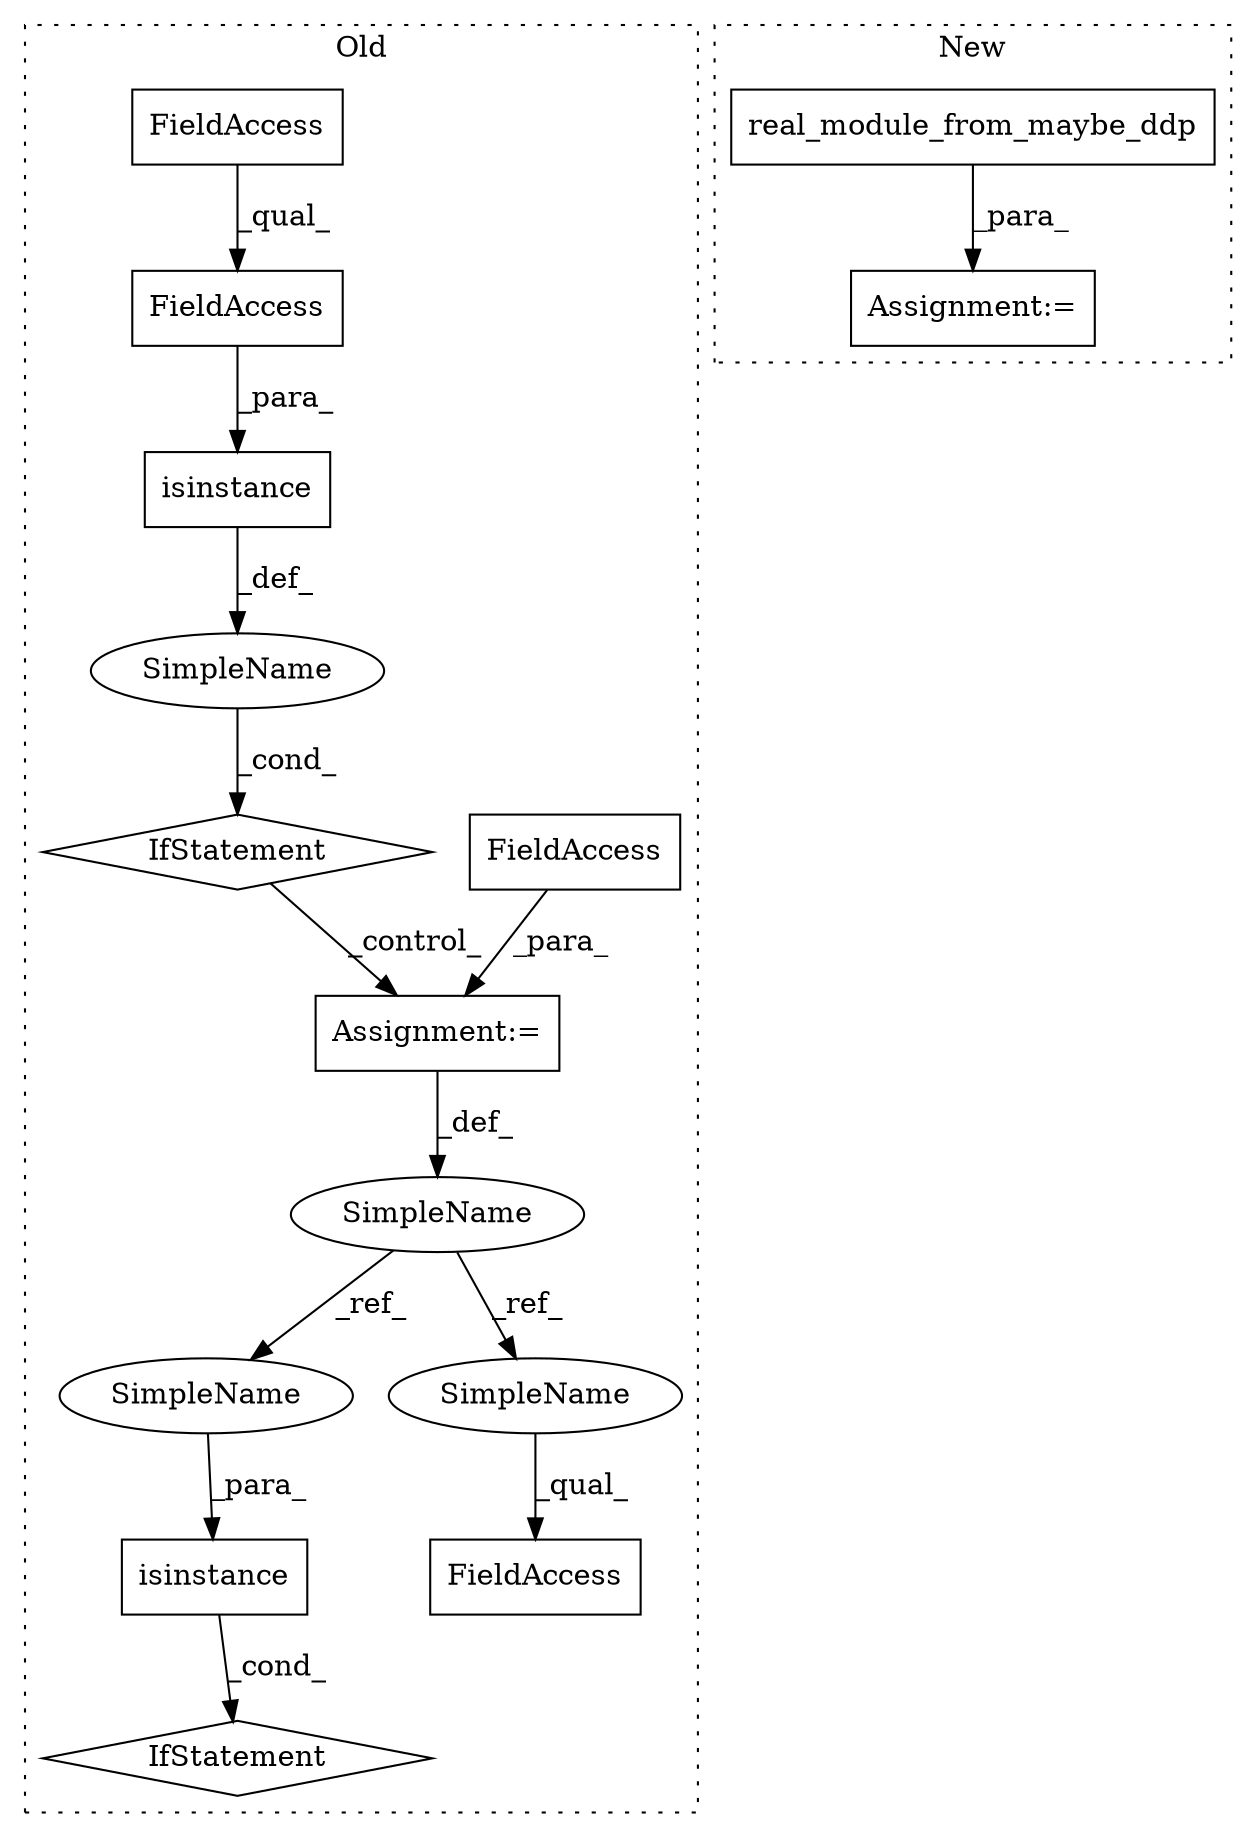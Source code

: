 digraph G {
subgraph cluster0 {
1 [label="IfStatement" a="25" s="4157,4200" l="4,2" shape="diamond"];
3 [label="SimpleName" a="42" s="" l="" shape="ellipse"];
4 [label="Assignment:=" a="7" s="4217" l="1" shape="box"];
5 [label="FieldAccess" a="22" s="4218" l="12" shape="box"];
6 [label="FieldAccess" a="22" s="4288" l="13" shape="box"];
7 [label="IfStatement" a="25" s="4246,4276" l="4,2" shape="diamond"];
8 [label="isinstance" a="32" s="4161,4199" l="11,1" shape="box"];
9 [label="FieldAccess" a="22" s="4178" l="21" shape="box"];
10 [label="FieldAccess" a="22" s="4178" l="8" shape="box"];
11 [label="isinstance" a="32" s="4250,4275" l="11,1" shape="box"];
12 [label="SimpleName" a="42" s="4212" l="5" shape="ellipse"];
14 [label="SimpleName" a="42" s="4261" l="5" shape="ellipse"];
15 [label="SimpleName" a="42" s="4288" l="5" shape="ellipse"];
label = "Old";
style="dotted";
}
subgraph cluster1 {
2 [label="real_module_from_maybe_ddp" a="32" s="3867,3899" l="27,1" shape="box"];
13 [label="Assignment:=" a="7" s="3866" l="1" shape="box"];
label = "New";
style="dotted";
}
1 -> 4 [label="_control_"];
2 -> 13 [label="_para_"];
3 -> 1 [label="_cond_"];
4 -> 12 [label="_def_"];
5 -> 4 [label="_para_"];
8 -> 3 [label="_def_"];
9 -> 8 [label="_para_"];
10 -> 9 [label="_qual_"];
11 -> 7 [label="_cond_"];
12 -> 15 [label="_ref_"];
12 -> 14 [label="_ref_"];
14 -> 11 [label="_para_"];
15 -> 6 [label="_qual_"];
}